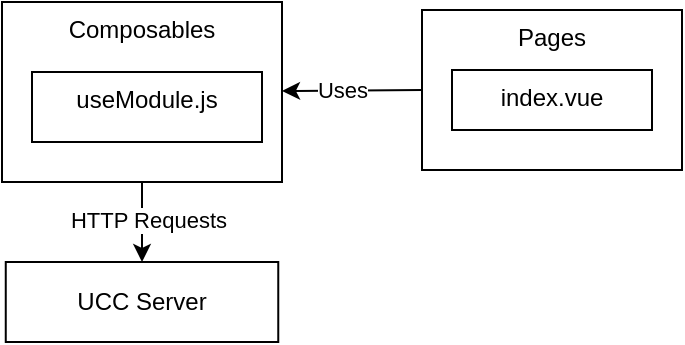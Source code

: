 <mxfile>
    <diagram id="Jx6ZANt-YJVvonkBHBtL" name="Page-1">
        <mxGraphModel dx="1084" dy="779" grid="1" gridSize="10" guides="1" tooltips="1" connect="1" arrows="1" fold="1" page="1" pageScale="1" pageWidth="850" pageHeight="1100" math="0" shadow="0">
            <root>
                <mxCell id="0"/>
                <mxCell id="1" parent="0"/>
                <mxCell id="12" style="edgeStyle=none;html=1;exitX=0.5;exitY=1;exitDx=0;exitDy=0;" parent="1" source="2" target="9" edge="1">
                    <mxGeometry relative="1" as="geometry"/>
                </mxCell>
                <mxCell id="13" value="HTTP Requests" style="edgeLabel;html=1;align=center;verticalAlign=middle;resizable=0;points=[];" parent="12" vertex="1" connectable="0">
                    <mxGeometry x="-0.309" y="3" relative="1" as="geometry">
                        <mxPoint y="5" as="offset"/>
                    </mxGeometry>
                </mxCell>
                <mxCell id="2" value="Composables&lt;br&gt;" style="whiteSpace=wrap;html=1;verticalAlign=top;" parent="1" vertex="1">
                    <mxGeometry x="100" y="80" width="140" height="90" as="geometry"/>
                </mxCell>
                <mxCell id="6" style="edgeStyle=none;html=1;exitX=0;exitY=0.5;exitDx=0;exitDy=0;" parent="1" source="3" target="2" edge="1">
                    <mxGeometry relative="1" as="geometry"/>
                </mxCell>
                <mxCell id="14" value="Uses" style="edgeLabel;html=1;align=center;verticalAlign=middle;resizable=0;points=[];" parent="6" vertex="1" connectable="0">
                    <mxGeometry x="0.146" y="-1" relative="1" as="geometry">
                        <mxPoint as="offset"/>
                    </mxGeometry>
                </mxCell>
                <mxCell id="3" value="Pages" style="whiteSpace=wrap;html=1;verticalAlign=top;" parent="1" vertex="1">
                    <mxGeometry x="310" y="84" width="130" height="80" as="geometry"/>
                </mxCell>
                <mxCell id="4" value="index.vue&lt;br&gt;" style="whiteSpace=wrap;html=1;verticalAlign=top;" parent="1" vertex="1">
                    <mxGeometry x="325" y="114" width="100" height="30" as="geometry"/>
                </mxCell>
                <mxCell id="7" value="useModule.js&lt;br&gt;" style="whiteSpace=wrap;html=1;verticalAlign=top;" parent="1" vertex="1">
                    <mxGeometry x="115" y="115" width="115" height="35" as="geometry"/>
                </mxCell>
                <mxCell id="9" value="UCC Server" style="whiteSpace=wrap;html=1;verticalAlign=middle;" parent="1" vertex="1">
                    <mxGeometry x="101.88" y="210" width="136.25" height="40" as="geometry"/>
                </mxCell>
            </root>
        </mxGraphModel>
    </diagram>
</mxfile>